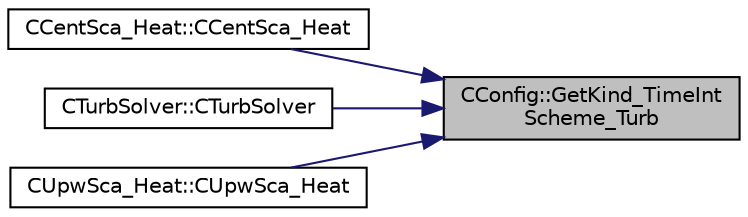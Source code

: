 digraph "CConfig::GetKind_TimeIntScheme_Turb"
{
 // LATEX_PDF_SIZE
  edge [fontname="Helvetica",fontsize="10",labelfontname="Helvetica",labelfontsize="10"];
  node [fontname="Helvetica",fontsize="10",shape=record];
  rankdir="RL";
  Node1 [label="CConfig::GetKind_TimeInt\lScheme_Turb",height=0.2,width=0.4,color="black", fillcolor="grey75", style="filled", fontcolor="black",tooltip="Get the kind of integration scheme (implicit) for the turbulence equations."];
  Node1 -> Node2 [dir="back",color="midnightblue",fontsize="10",style="solid",fontname="Helvetica"];
  Node2 [label="CCentSca_Heat::CCentSca_Heat",height=0.2,width=0.4,color="black", fillcolor="white", style="filled",URL="$classCCentSca__Heat.html#aeef1e6cda1c3defcaadbea9cacac521b",tooltip="Constructor of the class."];
  Node1 -> Node3 [dir="back",color="midnightblue",fontsize="10",style="solid",fontname="Helvetica"];
  Node3 [label="CTurbSolver::CTurbSolver",height=0.2,width=0.4,color="black", fillcolor="white", style="filled",URL="$classCTurbSolver.html#a55406aa4a7c66a64ce90c1e507258b33",tooltip="Constructor of the class."];
  Node1 -> Node4 [dir="back",color="midnightblue",fontsize="10",style="solid",fontname="Helvetica"];
  Node4 [label="CUpwSca_Heat::CUpwSca_Heat",height=0.2,width=0.4,color="black", fillcolor="white", style="filled",URL="$classCUpwSca__Heat.html#a8c6004241c095fc8a23b497eb594b9e3",tooltip="Constructor of the class."];
}
